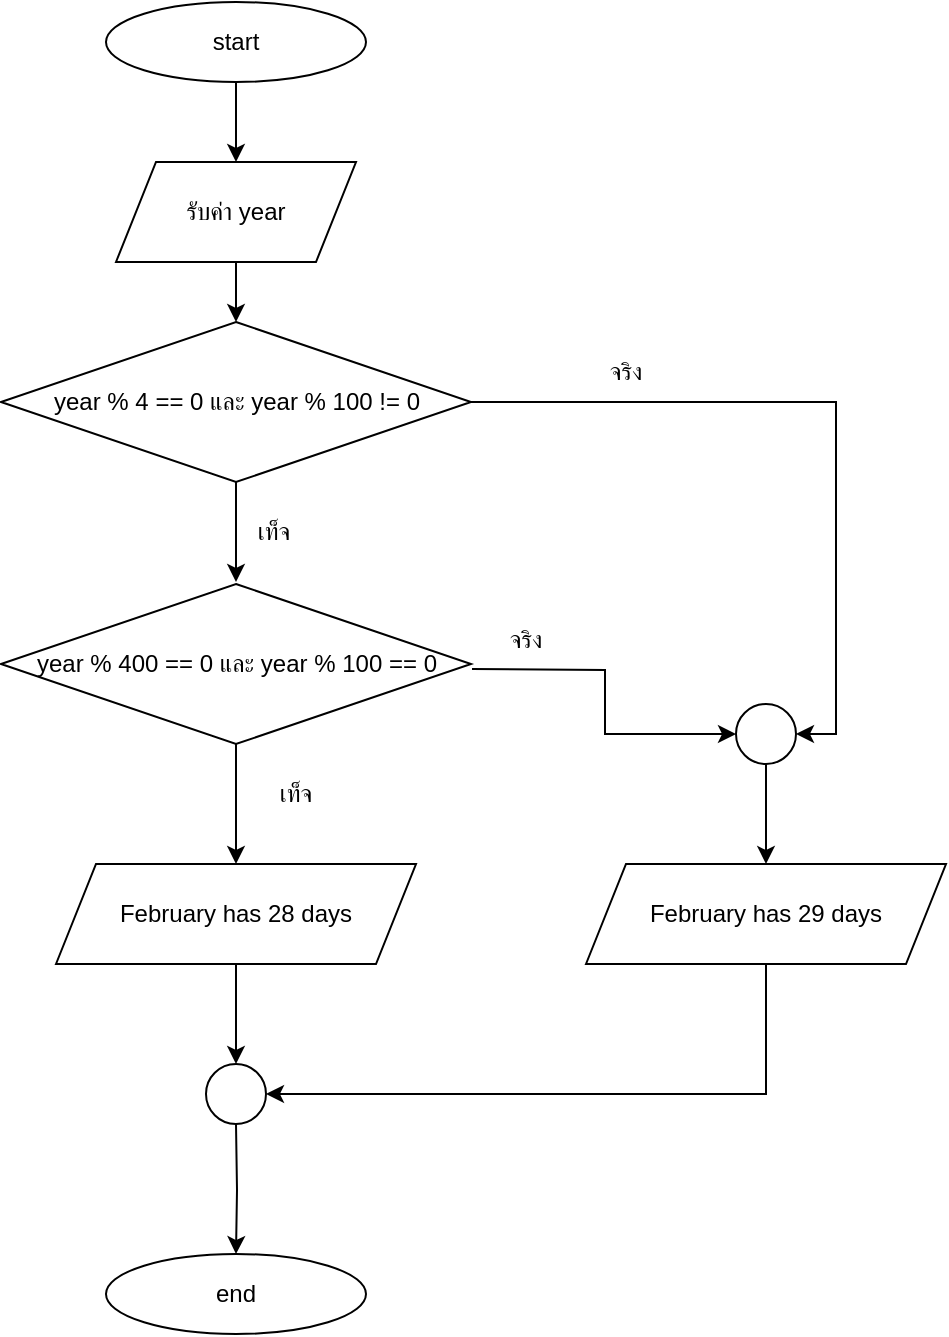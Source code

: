 <mxfile version="25.0.3">
  <diagram name="Page-1" id="MupoGuI8WBYDmdXWChmo">
    <mxGraphModel dx="1500" dy="746" grid="1" gridSize="10" guides="1" tooltips="1" connect="1" arrows="1" fold="1" page="1" pageScale="1" pageWidth="827" pageHeight="1169" math="0" shadow="0">
      <root>
        <mxCell id="0" />
        <mxCell id="1" parent="0" />
        <mxCell id="HmUKr9aJAmwQDNDql8R2-1" value="" style="edgeStyle=orthogonalEdgeStyle;rounded=0;orthogonalLoop=1;jettySize=auto;html=1;" parent="1" source="HmUKr9aJAmwQDNDql8R2-2" target="HmUKr9aJAmwQDNDql8R2-4" edge="1">
          <mxGeometry relative="1" as="geometry" />
        </mxCell>
        <mxCell id="HmUKr9aJAmwQDNDql8R2-2" value="start" style="ellipse;whiteSpace=wrap;html=1;" parent="1" vertex="1">
          <mxGeometry x="200" y="29" width="130" height="40" as="geometry" />
        </mxCell>
        <mxCell id="HmUKr9aJAmwQDNDql8R2-3" value="" style="edgeStyle=orthogonalEdgeStyle;rounded=0;orthogonalLoop=1;jettySize=auto;html=1;" parent="1" source="HmUKr9aJAmwQDNDql8R2-4" target="HmUKr9aJAmwQDNDql8R2-7" edge="1">
          <mxGeometry relative="1" as="geometry" />
        </mxCell>
        <mxCell id="HmUKr9aJAmwQDNDql8R2-4" value="รับค่า year" style="shape=parallelogram;perimeter=parallelogramPerimeter;whiteSpace=wrap;html=1;fixedSize=1;" parent="1" vertex="1">
          <mxGeometry x="205" y="109" width="120" height="50" as="geometry" />
        </mxCell>
        <mxCell id="HmUKr9aJAmwQDNDql8R2-6" style="edgeStyle=orthogonalEdgeStyle;rounded=0;orthogonalLoop=1;jettySize=auto;html=1;exitX=0.5;exitY=1;exitDx=0;exitDy=0;entryX=0.5;entryY=0;entryDx=0;entryDy=0;" parent="1" source="HmUKr9aJAmwQDNDql8R2-7" edge="1">
          <mxGeometry relative="1" as="geometry">
            <mxPoint x="265" y="319" as="targetPoint" />
          </mxGeometry>
        </mxCell>
        <mxCell id="HmUKr9aJAmwQDNDql8R2-20" style="edgeStyle=orthogonalEdgeStyle;rounded=0;orthogonalLoop=1;jettySize=auto;html=1;exitX=1;exitY=0.5;exitDx=0;exitDy=0;entryX=1;entryY=0.5;entryDx=0;entryDy=0;" parent="1" source="HmUKr9aJAmwQDNDql8R2-7" target="HmUKr9aJAmwQDNDql8R2-33" edge="1">
          <mxGeometry relative="1" as="geometry">
            <mxPoint x="580" y="229" as="targetPoint" />
          </mxGeometry>
        </mxCell>
        <mxCell id="HmUKr9aJAmwQDNDql8R2-7" value="year % 4 == 0 และ year % 100 != 0" style="rhombus;whiteSpace=wrap;html=1;" parent="1" vertex="1">
          <mxGeometry x="147.5" y="189" width="235" height="80" as="geometry" />
        </mxCell>
        <mxCell id="HmUKr9aJAmwQDNDql8R2-13" value="เท็จ" style="text;html=1;align=center;verticalAlign=middle;whiteSpace=wrap;rounded=0;" parent="1" vertex="1">
          <mxGeometry x="254" y="279" width="60" height="30" as="geometry" />
        </mxCell>
        <mxCell id="HmUKr9aJAmwQDNDql8R2-14" value="" style="edgeStyle=orthogonalEdgeStyle;rounded=0;orthogonalLoop=1;jettySize=auto;html=1;" parent="1" target="HmUKr9aJAmwQDNDql8R2-16" edge="1">
          <mxGeometry relative="1" as="geometry">
            <mxPoint x="265" y="590" as="sourcePoint" />
          </mxGeometry>
        </mxCell>
        <mxCell id="HmUKr9aJAmwQDNDql8R2-16" value="end" style="ellipse;whiteSpace=wrap;html=1;" parent="1" vertex="1">
          <mxGeometry x="200" y="655" width="130" height="40" as="geometry" />
        </mxCell>
        <mxCell id="HmUKr9aJAmwQDNDql8R2-12" value="จริง" style="text;html=1;align=center;verticalAlign=middle;whiteSpace=wrap;rounded=0;" parent="1" vertex="1">
          <mxGeometry x="430" y="199" width="60" height="30" as="geometry" />
        </mxCell>
        <mxCell id="HmUKr9aJAmwQDNDql8R2-26" value="" style="edgeStyle=orthogonalEdgeStyle;rounded=0;orthogonalLoop=1;jettySize=auto;html=1;" parent="1" source="HmUKr9aJAmwQDNDql8R2-21" target="HmUKr9aJAmwQDNDql8R2-25" edge="1">
          <mxGeometry relative="1" as="geometry" />
        </mxCell>
        <mxCell id="HmUKr9aJAmwQDNDql8R2-21" value="year % 400 == 0 และ year % 100 == 0" style="rhombus;whiteSpace=wrap;html=1;" parent="1" vertex="1">
          <mxGeometry x="147.5" y="320" width="235" height="80" as="geometry" />
        </mxCell>
        <mxCell id="HmUKr9aJAmwQDNDql8R2-22" style="edgeStyle=orthogonalEdgeStyle;rounded=0;orthogonalLoop=1;jettySize=auto;html=1;exitX=1;exitY=0.5;exitDx=0;exitDy=0;entryX=0;entryY=0.5;entryDx=0;entryDy=0;" parent="1" target="HmUKr9aJAmwQDNDql8R2-33" edge="1">
          <mxGeometry relative="1" as="geometry">
            <mxPoint x="383" y="362.5" as="sourcePoint" />
            <mxPoint x="550" y="380" as="targetPoint" />
          </mxGeometry>
        </mxCell>
        <mxCell id="HmUKr9aJAmwQDNDql8R2-32" style="edgeStyle=orthogonalEdgeStyle;rounded=0;orthogonalLoop=1;jettySize=auto;html=1;exitX=0.5;exitY=1;exitDx=0;exitDy=0;entryX=1;entryY=0.5;entryDx=0;entryDy=0;" parent="1" source="HmUKr9aJAmwQDNDql8R2-23" target="HmUKr9aJAmwQDNDql8R2-28" edge="1">
          <mxGeometry relative="1" as="geometry" />
        </mxCell>
        <mxCell id="HmUKr9aJAmwQDNDql8R2-23" value="February has 29 days" style="shape=parallelogram;perimeter=parallelogramPerimeter;whiteSpace=wrap;html=1;fixedSize=1;" parent="1" vertex="1">
          <mxGeometry x="440" y="460" width="180" height="50" as="geometry" />
        </mxCell>
        <mxCell id="HmUKr9aJAmwQDNDql8R2-24" value="จริง" style="text;html=1;align=center;verticalAlign=middle;whiteSpace=wrap;rounded=0;" parent="1" vertex="1">
          <mxGeometry x="380" y="332.5" width="60" height="30" as="geometry" />
        </mxCell>
        <mxCell id="HmUKr9aJAmwQDNDql8R2-29" value="" style="edgeStyle=orthogonalEdgeStyle;rounded=0;orthogonalLoop=1;jettySize=auto;html=1;" parent="1" source="HmUKr9aJAmwQDNDql8R2-25" target="HmUKr9aJAmwQDNDql8R2-28" edge="1">
          <mxGeometry relative="1" as="geometry" />
        </mxCell>
        <mxCell id="HmUKr9aJAmwQDNDql8R2-25" value="February has 28 days" style="shape=parallelogram;perimeter=parallelogramPerimeter;whiteSpace=wrap;html=1;fixedSize=1;" parent="1" vertex="1">
          <mxGeometry x="175" y="460" width="180" height="50" as="geometry" />
        </mxCell>
        <mxCell id="HmUKr9aJAmwQDNDql8R2-27" value="เท็จ" style="text;html=1;align=center;verticalAlign=middle;whiteSpace=wrap;rounded=0;" parent="1" vertex="1">
          <mxGeometry x="265" y="410" width="60" height="30" as="geometry" />
        </mxCell>
        <mxCell id="HmUKr9aJAmwQDNDql8R2-28" value="" style="ellipse;whiteSpace=wrap;html=1;aspect=fixed;" parent="1" vertex="1">
          <mxGeometry x="250" y="560" width="30" height="30" as="geometry" />
        </mxCell>
        <mxCell id="HmUKr9aJAmwQDNDql8R2-34" value="" style="edgeStyle=orthogonalEdgeStyle;rounded=0;orthogonalLoop=1;jettySize=auto;html=1;" parent="1" source="HmUKr9aJAmwQDNDql8R2-33" target="HmUKr9aJAmwQDNDql8R2-23" edge="1">
          <mxGeometry relative="1" as="geometry" />
        </mxCell>
        <mxCell id="HmUKr9aJAmwQDNDql8R2-33" value="" style="ellipse;whiteSpace=wrap;html=1;aspect=fixed;" parent="1" vertex="1">
          <mxGeometry x="515" y="380" width="30" height="30" as="geometry" />
        </mxCell>
      </root>
    </mxGraphModel>
  </diagram>
</mxfile>
